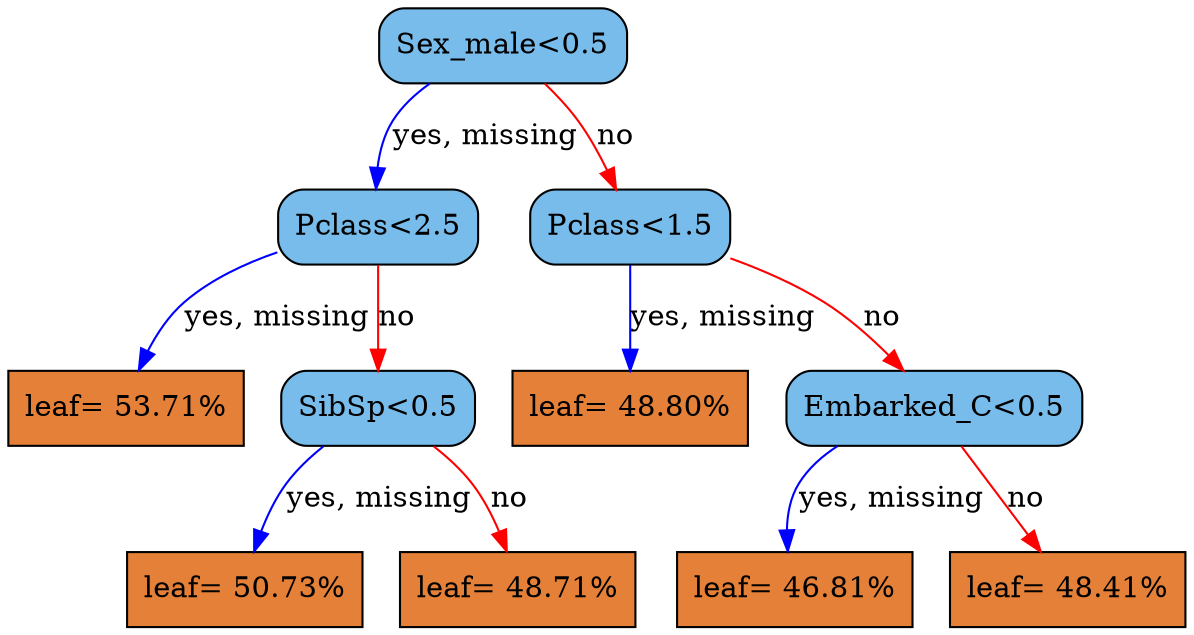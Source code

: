 digraph {
    graph [ rankdir=TB ]

    0 [ label="Sex_male<0.5" fillcolor="#78bceb" shape="box" style="filled,rounded" ]
    0 -> 1 [label="yes, missing" color="#0000FF"]
    0 -> 2 [label="no" color="#FF0000"]

    1 [ label="Pclass<2.5" fillcolor="#78bceb" shape="box" style="filled,rounded" ]
    1 -> 3 [label="yes, missing" color="#0000FF"]
    1 -> 4 [label="no" color="#FF0000"]

    3 [ label="leaf= 53.71%" fillcolor="#e48038" shape="box" style="filled" ]

    4 [ label="SibSp<0.5" fillcolor="#78bceb" shape="box" style="filled,rounded" ]
    4 -> 7 [label="yes, missing" color="#0000FF"]
    4 -> 8 [label="no" color="#FF0000"]

    7 [ label="leaf= 50.73%" fillcolor="#e48038" shape="box" style="filled" ]

    8 [ label="leaf= 48.71%" fillcolor="#e48038" shape="box" style="filled" ]

    2 [ label="Pclass<1.5" fillcolor="#78bceb" shape="box" style="filled,rounded" ]
    2 -> 5 [label="yes, missing" color="#0000FF"]
    2 -> 6 [label="no" color="#FF0000"]

    5 [ label="leaf= 48.80%" fillcolor="#e48038" shape="box" style="filled" ]

    6 [ label="Embarked_C<0.5" fillcolor="#78bceb" shape="box" style="filled,rounded" ]
    6 -> 9 [label="yes, missing" color="#0000FF"]
    6 -> 10 [label="no" color="#FF0000"]

    9 [ label="leaf= 46.81%" fillcolor="#e48038" shape="box" style="filled" ]

    10 [ label="leaf= 48.41%" fillcolor="#e48038" shape="box" style="filled" ]
}
